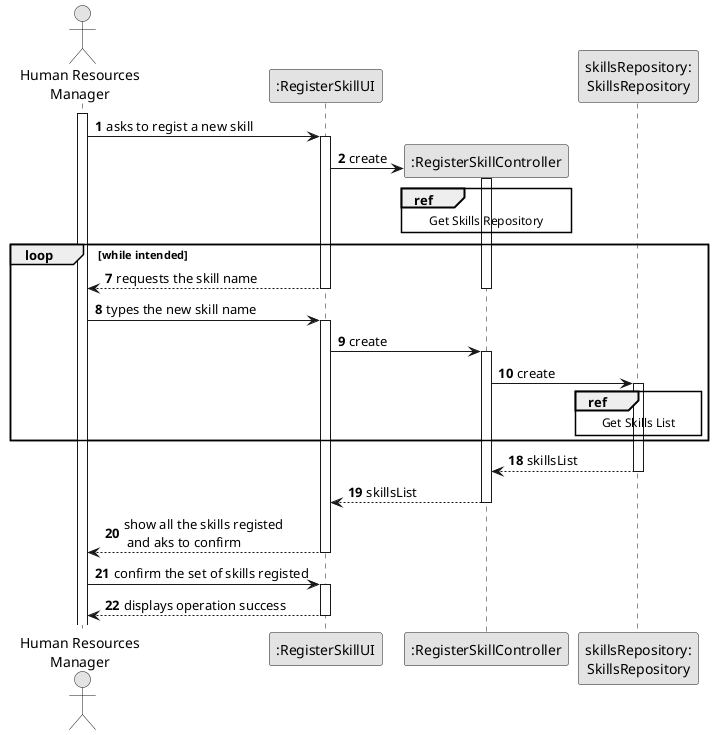 @startuml
skinparam monochrome true
skinparam packageStyle rectangle
skinparam shadowing false

actor "Human Resources\nManager" as HRM
participant ":RegisterSkillUI" as UI
participant ":RegisterSkillController" as CTRL
participant "skillsRepository:\nSkillsRepository" as SkillsRepository

autonumber 1

activate HRM

    HRM -> UI : asks to regist a new skill
activate UI

    UI -> CTRL** : create

activate CTRL

ref over CTRL
    Get Skills Repository
end ref

deactivate CTRL

loop while intended

    autonumber 7
        UI --> HRM : requests the skill name
    deactivate CTRL
    deactivate UI


    HRM -> UI : types the new skill name
    activate UI
        UI -> CTRL: create
    activate CTRL

        CTRL -> SkillsRepository : create
    activate SkillsRepository

    ref over SkillsRepository
        Get Skills List
    end ref

end

autonumber 18

SkillsRepository --> CTRL : skillsList
deactivate SkillsRepository

CTRL --> UI : skillsList
deactivate CTRL

UI --> HRM : show all the skills registed\n and aks to confirm

deactivate CTRL
deactivate UI

HRM -> UI : confirm the set of skills registed
activate UI

UI --> HRM : displays operation success
deactivate UI


@enduml

